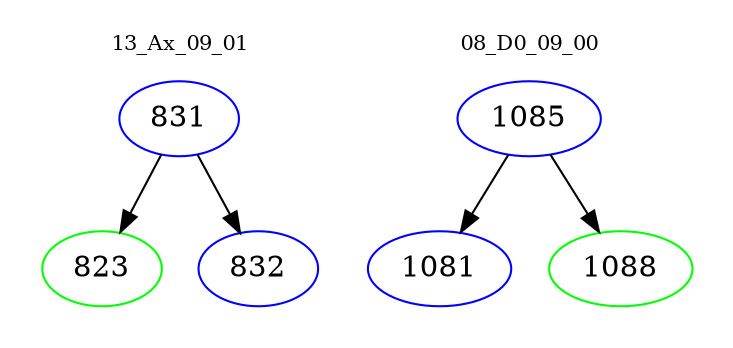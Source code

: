 digraph{
subgraph cluster_0 {
color = white
label = "13_Ax_09_01";
fontsize=10;
T0_831 [label="831", color="blue"]
T0_831 -> T0_823 [color="black"]
T0_823 [label="823", color="green"]
T0_831 -> T0_832 [color="black"]
T0_832 [label="832", color="blue"]
}
subgraph cluster_1 {
color = white
label = "08_D0_09_00";
fontsize=10;
T1_1085 [label="1085", color="blue"]
T1_1085 -> T1_1081 [color="black"]
T1_1081 [label="1081", color="blue"]
T1_1085 -> T1_1088 [color="black"]
T1_1088 [label="1088", color="green"]
}
}
